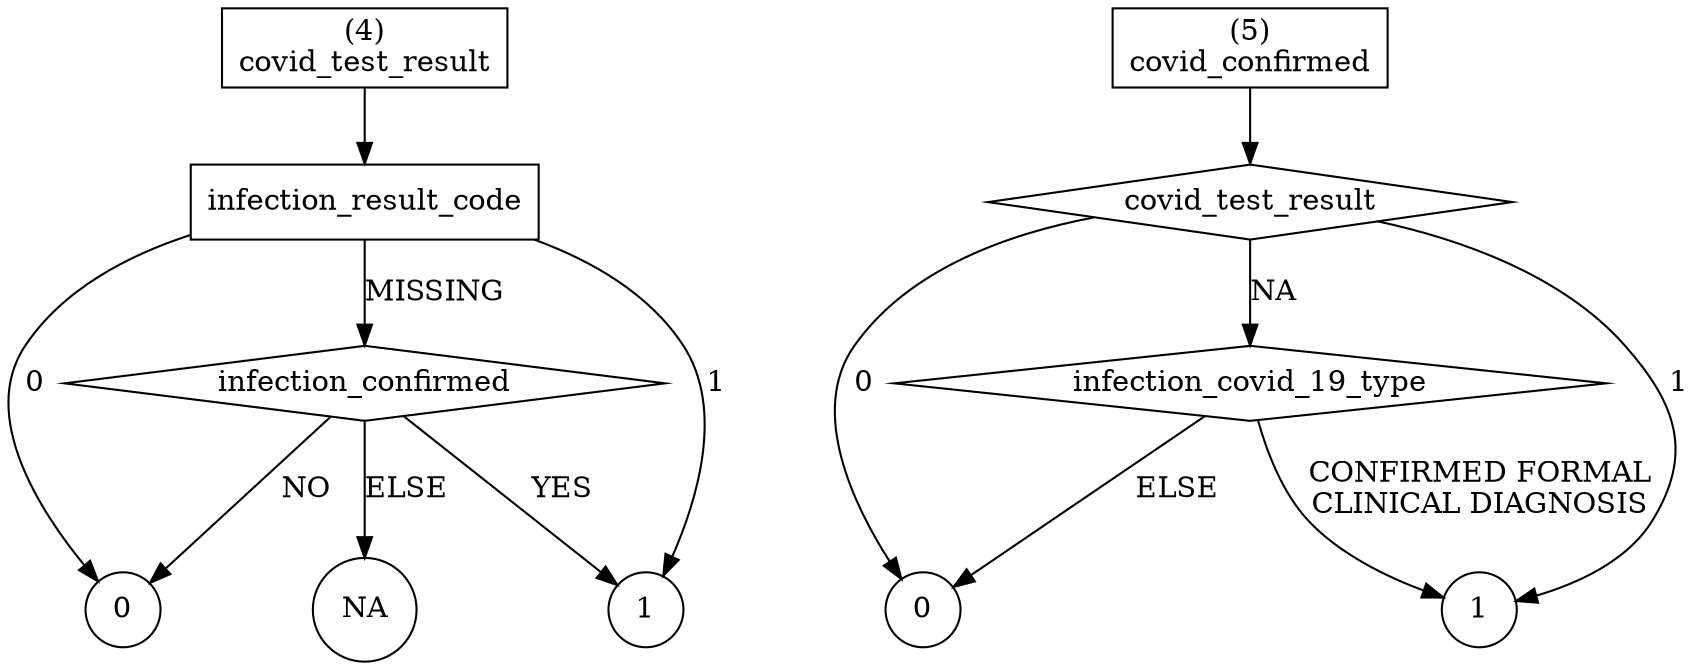 digraph D {

  covid_test_result [shape=box,label="(4)\ncovid_test_result"]
  covid_test_result_infection_result_code [shape=box, label="infection_result_code"]
  covid_test_result_0 [shape=circle,label="0"]
  covid_test_result_1 [shape=circle,label="1"]
  covid_test_result_NA [shape=circle,label="NA"]
  covid_test_result_infection_result_code_NA [shape=diamond,label="infection_confirmed"]


  covid_test_result -> covid_test_result_infection_result_code
  covid_test_result_infection_result_code -> covid_test_result_0 [label="0"]
  covid_test_result_infection_result_code -> covid_test_result_1 [label="1"]
  covid_test_result_infection_result_code -> covid_test_result_infection_result_code_NA [label="MISSING"]
  covid_test_result_infection_result_code_NA -> covid_test_result_1 [label="YES"]
  covid_test_result_infection_result_code_NA -> covid_test_result_0 [label="NO"]
  covid_test_result_infection_result_code_NA -> covid_test_result_NA [label="ELSE"]


  covid_confirmed [shape=box, label="(5)\ncovid_confirmed"]
  covid_confirmed_test_result [shape=diamond,label="covid_test_result"]
  covid_confirmed_0 [shape=circle,label="0"]
  covid_confirmed_1 [shape=circle,label="1"]
  covid_confirmed_test_result_MISSING [shape=diamond,label="infection_covid_19_type"]


  covid_confirmed -> covid_confirmed_test_result
  covid_confirmed_test_result -> covid_confirmed_0 [label="0"]
  covid_confirmed_test_result -> covid_confirmed_1 [label="1"]
  covid_confirmed_test_result -> covid_confirmed_test_result_MISSING [label="NA"]
  covid_confirmed_test_result_MISSING -> covid_confirmed_1 [label="CONFIRMED FORMAL\nCLINICAL DIAGNOSIS"]
  covid_confirmed_test_result_MISSING -> covid_confirmed_0 [label="ELSE"]


}
